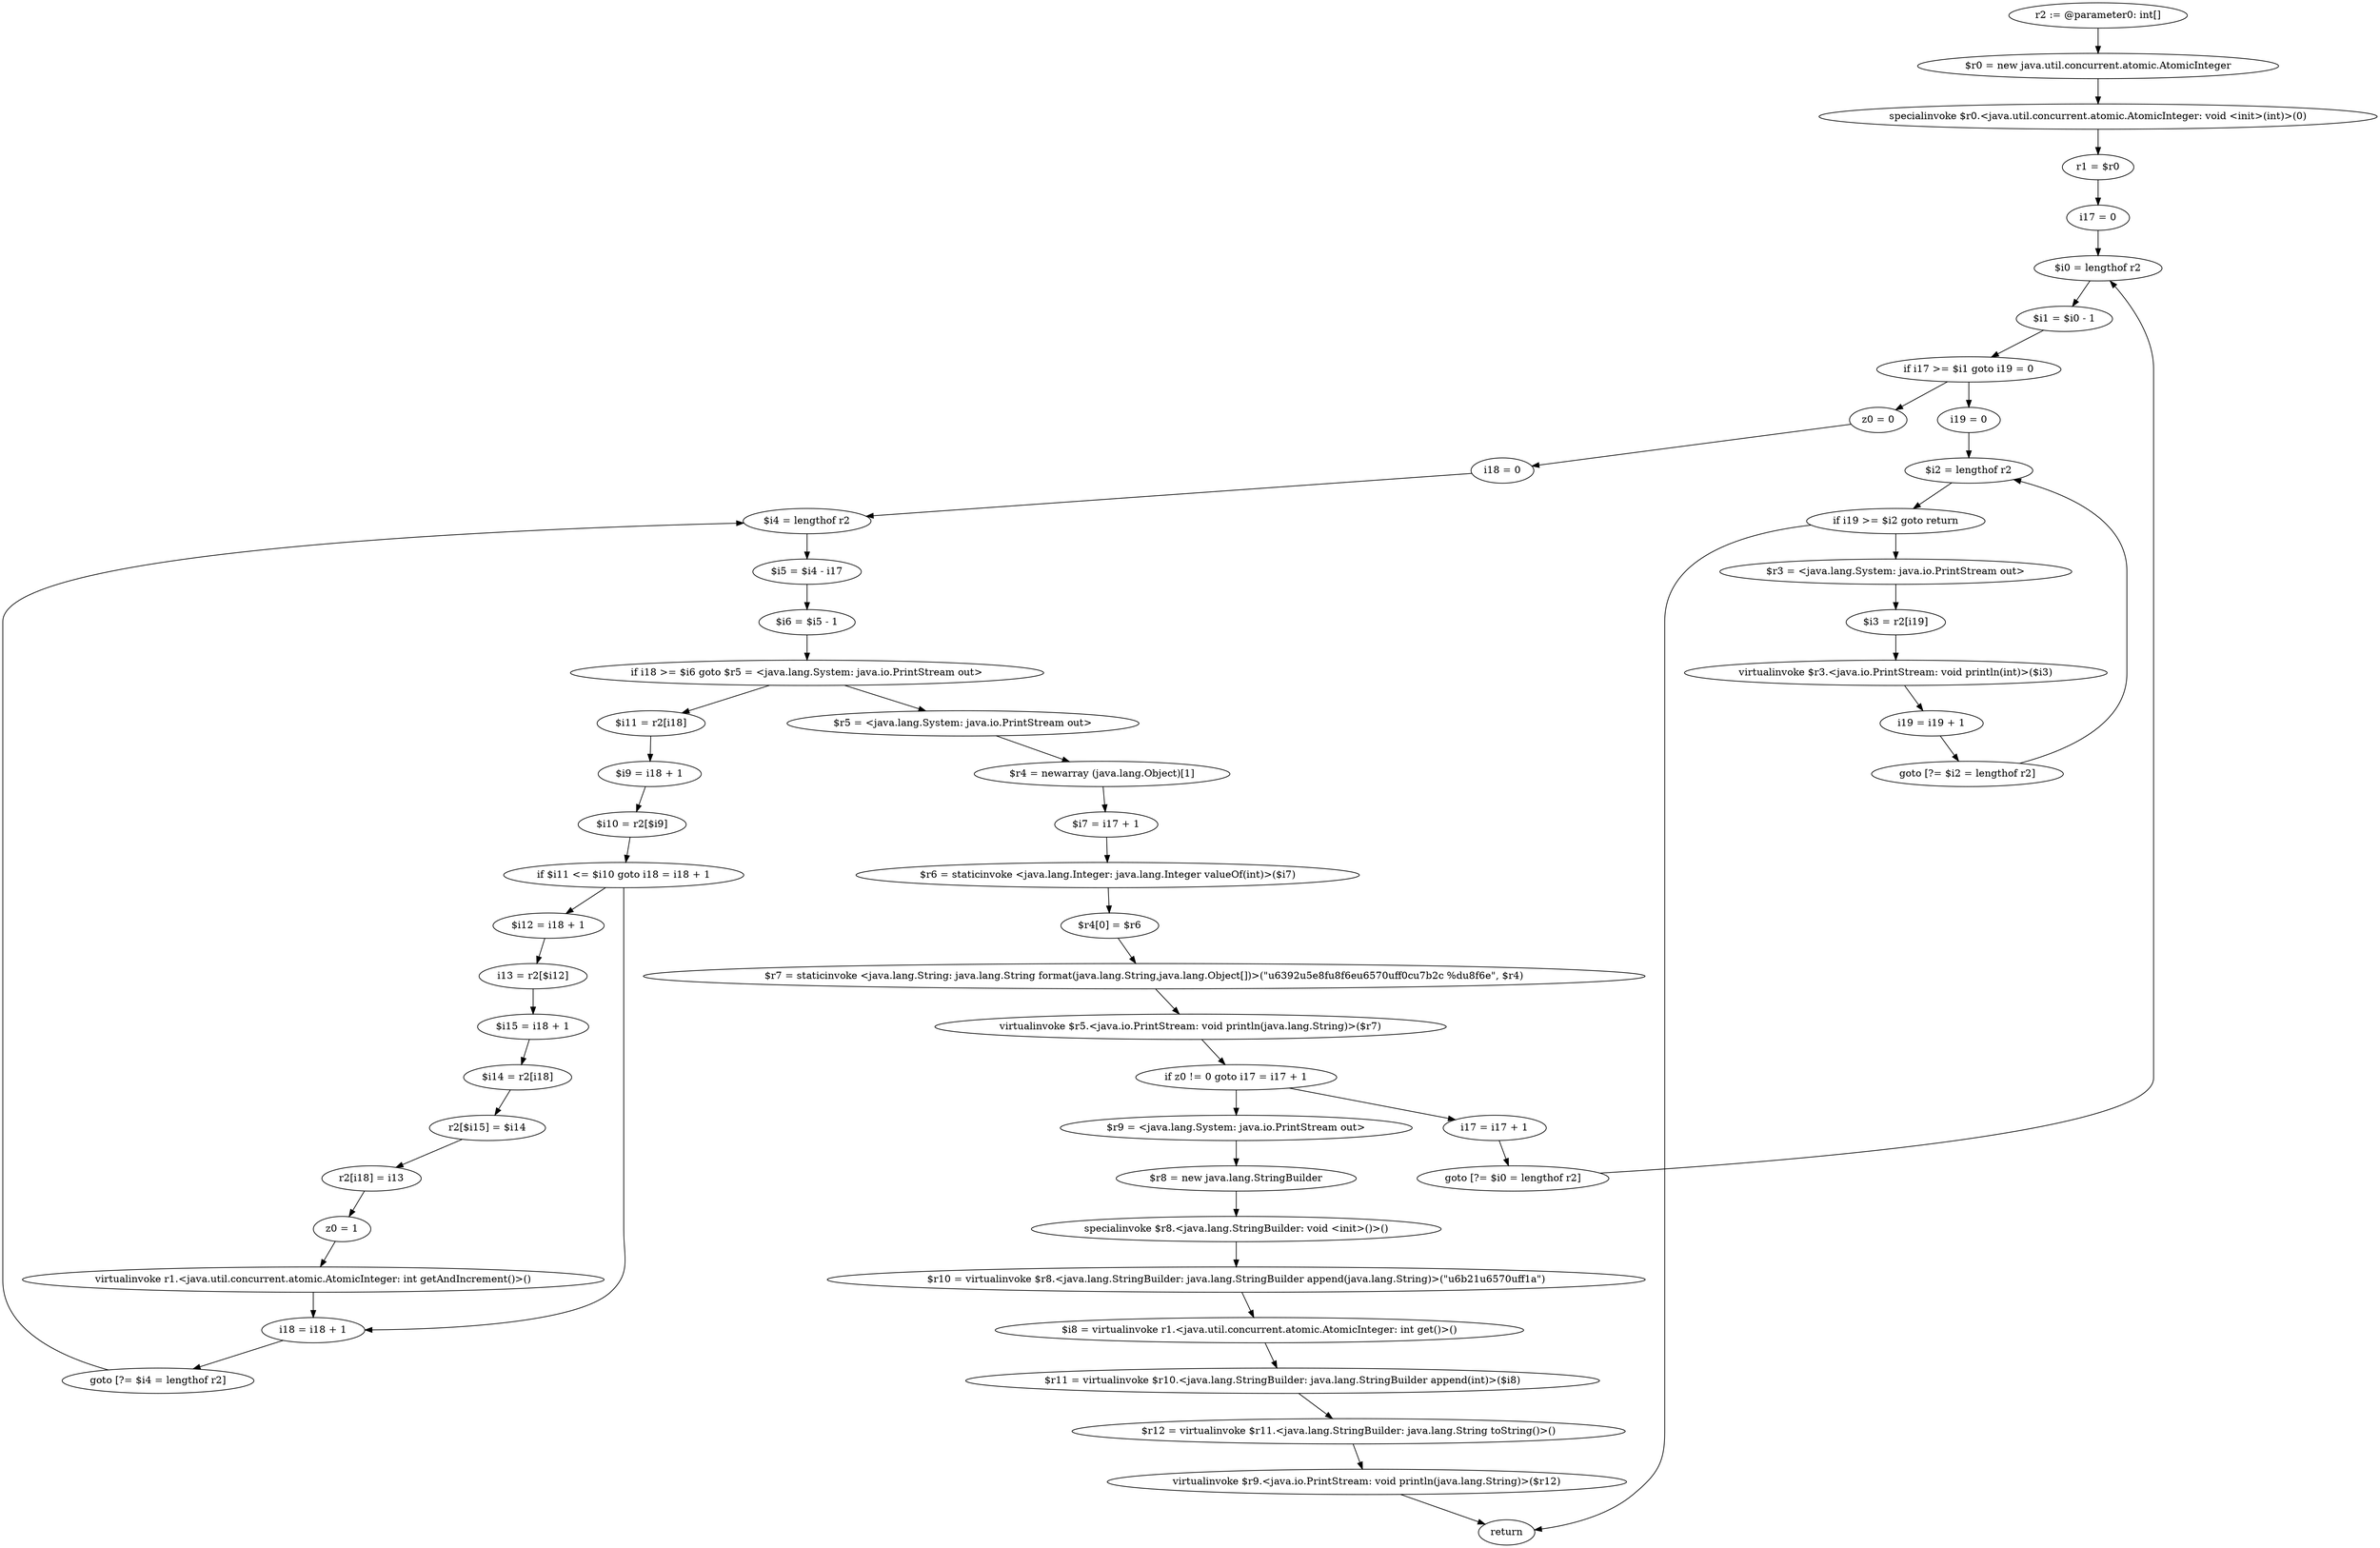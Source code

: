 digraph "unitGraph" {
    "r2 := @parameter0: int[]"
    "$r0 = new java.util.concurrent.atomic.AtomicInteger"
    "specialinvoke $r0.<java.util.concurrent.atomic.AtomicInteger: void <init>(int)>(0)"
    "r1 = $r0"
    "i17 = 0"
    "$i0 = lengthof r2"
    "$i1 = $i0 - 1"
    "if i17 >= $i1 goto i19 = 0"
    "z0 = 0"
    "i18 = 0"
    "$i4 = lengthof r2"
    "$i5 = $i4 - i17"
    "$i6 = $i5 - 1"
    "if i18 >= $i6 goto $r5 = <java.lang.System: java.io.PrintStream out>"
    "$i11 = r2[i18]"
    "$i9 = i18 + 1"
    "$i10 = r2[$i9]"
    "if $i11 <= $i10 goto i18 = i18 + 1"
    "$i12 = i18 + 1"
    "i13 = r2[$i12]"
    "$i15 = i18 + 1"
    "$i14 = r2[i18]"
    "r2[$i15] = $i14"
    "r2[i18] = i13"
    "z0 = 1"
    "virtualinvoke r1.<java.util.concurrent.atomic.AtomicInteger: int getAndIncrement()>()"
    "i18 = i18 + 1"
    "goto [?= $i4 = lengthof r2]"
    "$r5 = <java.lang.System: java.io.PrintStream out>"
    "$r4 = newarray (java.lang.Object)[1]"
    "$i7 = i17 + 1"
    "$r6 = staticinvoke <java.lang.Integer: java.lang.Integer valueOf(int)>($i7)"
    "$r4[0] = $r6"
    "$r7 = staticinvoke <java.lang.String: java.lang.String format(java.lang.String,java.lang.Object[])>(\"\u6392\u5e8f\u8f6e\u6570\uff0c\u7b2c %d\u8f6e\", $r4)"
    "virtualinvoke $r5.<java.io.PrintStream: void println(java.lang.String)>($r7)"
    "if z0 != 0 goto i17 = i17 + 1"
    "$r9 = <java.lang.System: java.io.PrintStream out>"
    "$r8 = new java.lang.StringBuilder"
    "specialinvoke $r8.<java.lang.StringBuilder: void <init>()>()"
    "$r10 = virtualinvoke $r8.<java.lang.StringBuilder: java.lang.StringBuilder append(java.lang.String)>(\"\u6b21\u6570\uff1a\")"
    "$i8 = virtualinvoke r1.<java.util.concurrent.atomic.AtomicInteger: int get()>()"
    "$r11 = virtualinvoke $r10.<java.lang.StringBuilder: java.lang.StringBuilder append(int)>($i8)"
    "$r12 = virtualinvoke $r11.<java.lang.StringBuilder: java.lang.String toString()>()"
    "virtualinvoke $r9.<java.io.PrintStream: void println(java.lang.String)>($r12)"
    "return"
    "i17 = i17 + 1"
    "goto [?= $i0 = lengthof r2]"
    "i19 = 0"
    "$i2 = lengthof r2"
    "if i19 >= $i2 goto return"
    "$r3 = <java.lang.System: java.io.PrintStream out>"
    "$i3 = r2[i19]"
    "virtualinvoke $r3.<java.io.PrintStream: void println(int)>($i3)"
    "i19 = i19 + 1"
    "goto [?= $i2 = lengthof r2]"
    "r2 := @parameter0: int[]"->"$r0 = new java.util.concurrent.atomic.AtomicInteger";
    "$r0 = new java.util.concurrent.atomic.AtomicInteger"->"specialinvoke $r0.<java.util.concurrent.atomic.AtomicInteger: void <init>(int)>(0)";
    "specialinvoke $r0.<java.util.concurrent.atomic.AtomicInteger: void <init>(int)>(0)"->"r1 = $r0";
    "r1 = $r0"->"i17 = 0";
    "i17 = 0"->"$i0 = lengthof r2";
    "$i0 = lengthof r2"->"$i1 = $i0 - 1";
    "$i1 = $i0 - 1"->"if i17 >= $i1 goto i19 = 0";
    "if i17 >= $i1 goto i19 = 0"->"z0 = 0";
    "if i17 >= $i1 goto i19 = 0"->"i19 = 0";
    "z0 = 0"->"i18 = 0";
    "i18 = 0"->"$i4 = lengthof r2";
    "$i4 = lengthof r2"->"$i5 = $i4 - i17";
    "$i5 = $i4 - i17"->"$i6 = $i5 - 1";
    "$i6 = $i5 - 1"->"if i18 >= $i6 goto $r5 = <java.lang.System: java.io.PrintStream out>";
    "if i18 >= $i6 goto $r5 = <java.lang.System: java.io.PrintStream out>"->"$i11 = r2[i18]";
    "if i18 >= $i6 goto $r5 = <java.lang.System: java.io.PrintStream out>"->"$r5 = <java.lang.System: java.io.PrintStream out>";
    "$i11 = r2[i18]"->"$i9 = i18 + 1";
    "$i9 = i18 + 1"->"$i10 = r2[$i9]";
    "$i10 = r2[$i9]"->"if $i11 <= $i10 goto i18 = i18 + 1";
    "if $i11 <= $i10 goto i18 = i18 + 1"->"$i12 = i18 + 1";
    "if $i11 <= $i10 goto i18 = i18 + 1"->"i18 = i18 + 1";
    "$i12 = i18 + 1"->"i13 = r2[$i12]";
    "i13 = r2[$i12]"->"$i15 = i18 + 1";
    "$i15 = i18 + 1"->"$i14 = r2[i18]";
    "$i14 = r2[i18]"->"r2[$i15] = $i14";
    "r2[$i15] = $i14"->"r2[i18] = i13";
    "r2[i18] = i13"->"z0 = 1";
    "z0 = 1"->"virtualinvoke r1.<java.util.concurrent.atomic.AtomicInteger: int getAndIncrement()>()";
    "virtualinvoke r1.<java.util.concurrent.atomic.AtomicInteger: int getAndIncrement()>()"->"i18 = i18 + 1";
    "i18 = i18 + 1"->"goto [?= $i4 = lengthof r2]";
    "goto [?= $i4 = lengthof r2]"->"$i4 = lengthof r2";
    "$r5 = <java.lang.System: java.io.PrintStream out>"->"$r4 = newarray (java.lang.Object)[1]";
    "$r4 = newarray (java.lang.Object)[1]"->"$i7 = i17 + 1";
    "$i7 = i17 + 1"->"$r6 = staticinvoke <java.lang.Integer: java.lang.Integer valueOf(int)>($i7)";
    "$r6 = staticinvoke <java.lang.Integer: java.lang.Integer valueOf(int)>($i7)"->"$r4[0] = $r6";
    "$r4[0] = $r6"->"$r7 = staticinvoke <java.lang.String: java.lang.String format(java.lang.String,java.lang.Object[])>(\"\u6392\u5e8f\u8f6e\u6570\uff0c\u7b2c %d\u8f6e\", $r4)";
    "$r7 = staticinvoke <java.lang.String: java.lang.String format(java.lang.String,java.lang.Object[])>(\"\u6392\u5e8f\u8f6e\u6570\uff0c\u7b2c %d\u8f6e\", $r4)"->"virtualinvoke $r5.<java.io.PrintStream: void println(java.lang.String)>($r7)";
    "virtualinvoke $r5.<java.io.PrintStream: void println(java.lang.String)>($r7)"->"if z0 != 0 goto i17 = i17 + 1";
    "if z0 != 0 goto i17 = i17 + 1"->"$r9 = <java.lang.System: java.io.PrintStream out>";
    "if z0 != 0 goto i17 = i17 + 1"->"i17 = i17 + 1";
    "$r9 = <java.lang.System: java.io.PrintStream out>"->"$r8 = new java.lang.StringBuilder";
    "$r8 = new java.lang.StringBuilder"->"specialinvoke $r8.<java.lang.StringBuilder: void <init>()>()";
    "specialinvoke $r8.<java.lang.StringBuilder: void <init>()>()"->"$r10 = virtualinvoke $r8.<java.lang.StringBuilder: java.lang.StringBuilder append(java.lang.String)>(\"\u6b21\u6570\uff1a\")";
    "$r10 = virtualinvoke $r8.<java.lang.StringBuilder: java.lang.StringBuilder append(java.lang.String)>(\"\u6b21\u6570\uff1a\")"->"$i8 = virtualinvoke r1.<java.util.concurrent.atomic.AtomicInteger: int get()>()";
    "$i8 = virtualinvoke r1.<java.util.concurrent.atomic.AtomicInteger: int get()>()"->"$r11 = virtualinvoke $r10.<java.lang.StringBuilder: java.lang.StringBuilder append(int)>($i8)";
    "$r11 = virtualinvoke $r10.<java.lang.StringBuilder: java.lang.StringBuilder append(int)>($i8)"->"$r12 = virtualinvoke $r11.<java.lang.StringBuilder: java.lang.String toString()>()";
    "$r12 = virtualinvoke $r11.<java.lang.StringBuilder: java.lang.String toString()>()"->"virtualinvoke $r9.<java.io.PrintStream: void println(java.lang.String)>($r12)";
    "virtualinvoke $r9.<java.io.PrintStream: void println(java.lang.String)>($r12)"->"return";
    "i17 = i17 + 1"->"goto [?= $i0 = lengthof r2]";
    "goto [?= $i0 = lengthof r2]"->"$i0 = lengthof r2";
    "i19 = 0"->"$i2 = lengthof r2";
    "$i2 = lengthof r2"->"if i19 >= $i2 goto return";
    "if i19 >= $i2 goto return"->"$r3 = <java.lang.System: java.io.PrintStream out>";
    "if i19 >= $i2 goto return"->"return";
    "$r3 = <java.lang.System: java.io.PrintStream out>"->"$i3 = r2[i19]";
    "$i3 = r2[i19]"->"virtualinvoke $r3.<java.io.PrintStream: void println(int)>($i3)";
    "virtualinvoke $r3.<java.io.PrintStream: void println(int)>($i3)"->"i19 = i19 + 1";
    "i19 = i19 + 1"->"goto [?= $i2 = lengthof r2]";
    "goto [?= $i2 = lengthof r2]"->"$i2 = lengthof r2";
}
